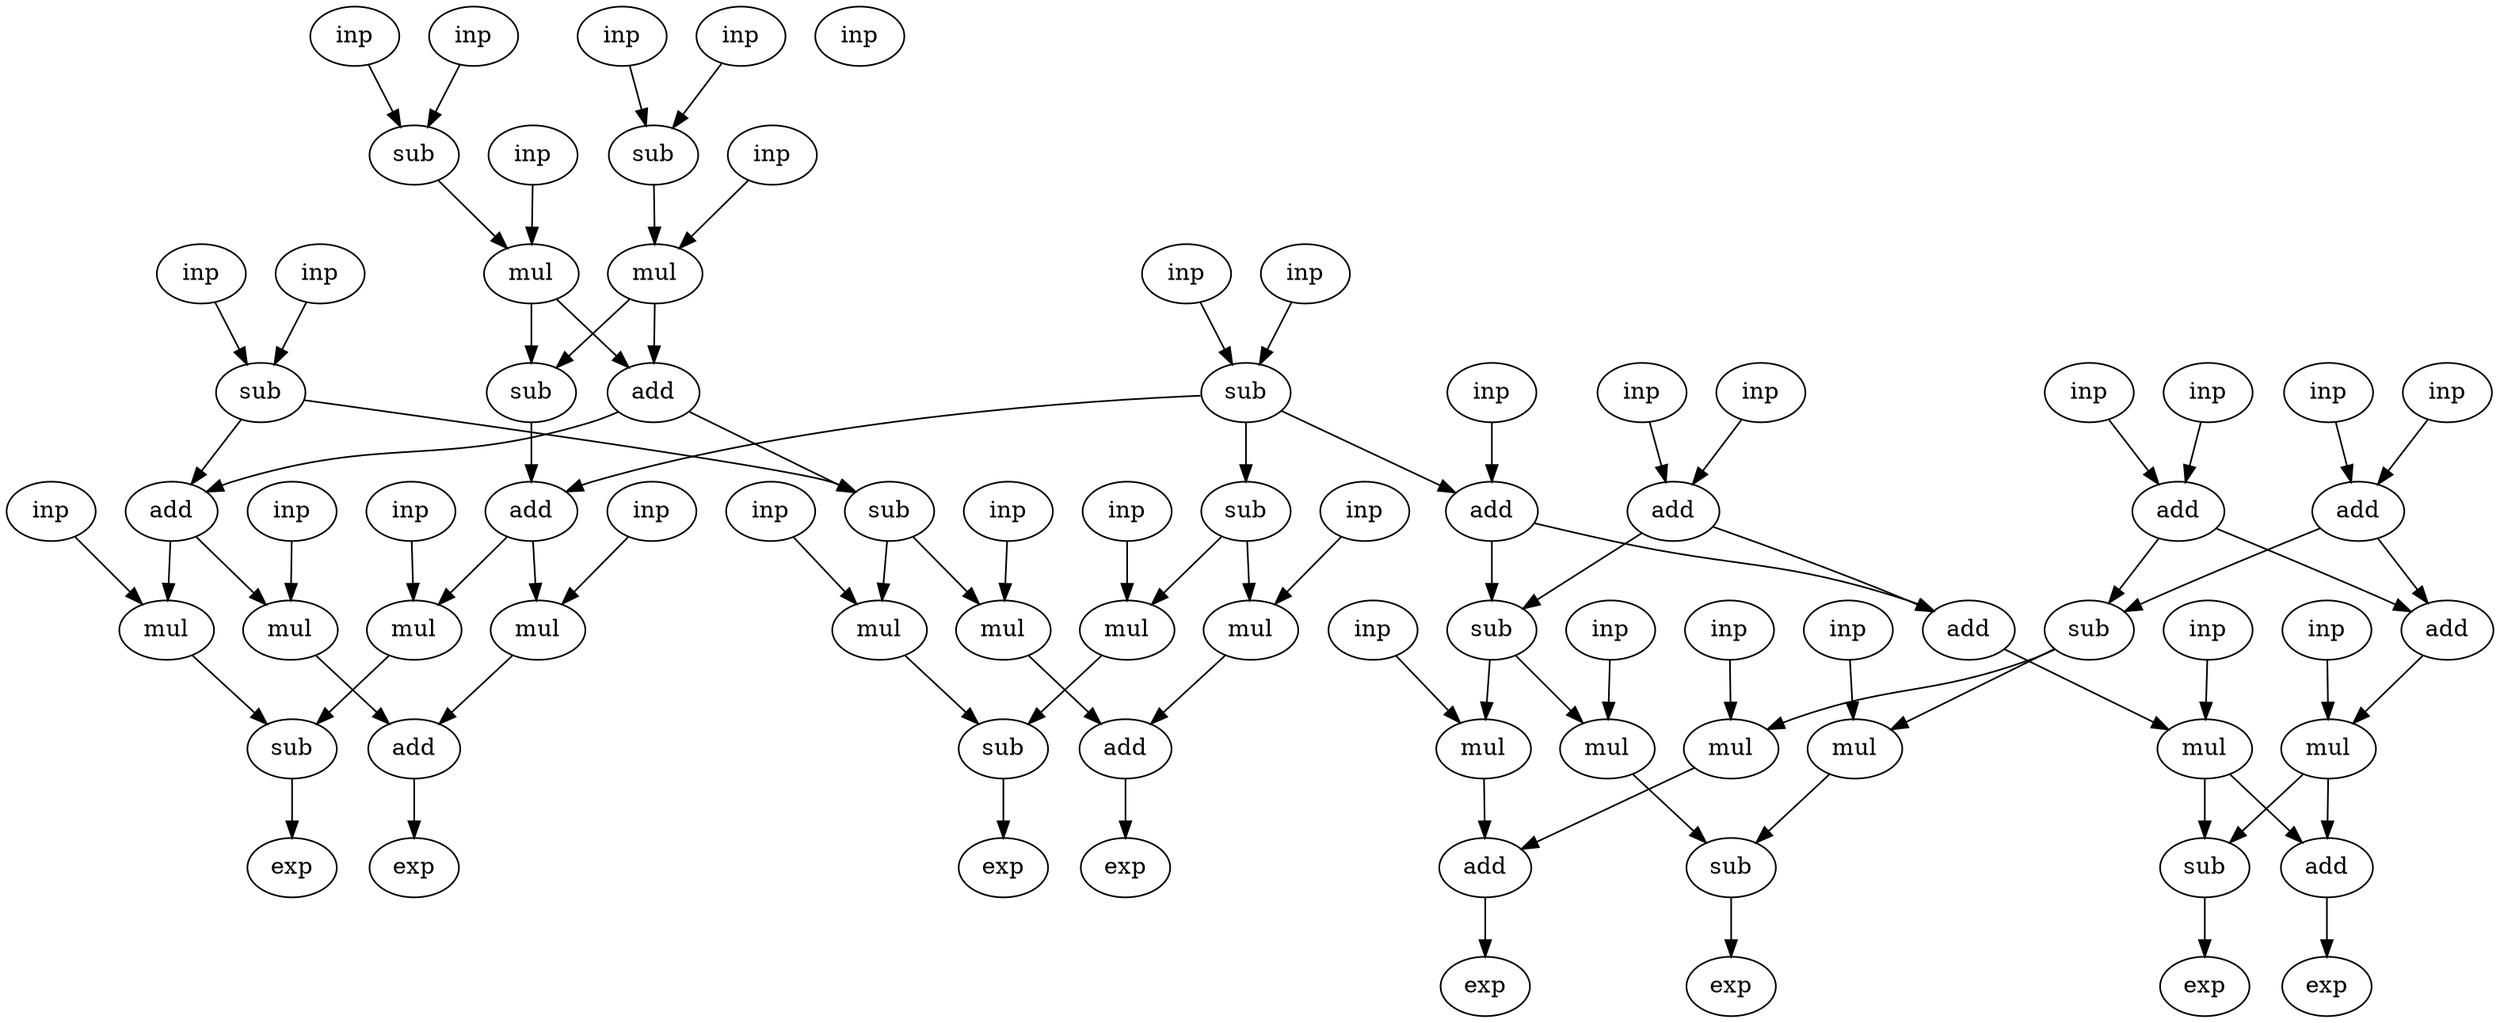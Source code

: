 digraph cosine2 {
    node [fontcolor=black,style=empty];
    1 [label = inp];
    2 [label = inp];
    3 [label = sub];
    4 [label = inp];
    5 [label = inp];
    6 [label = sub];
    7 [label = inp];
    8 [label = inp];
    9 [label = sub];
    10 [label = inp];
    11 [label = inp];
    12 [label = sub];
    13 [label = inp];
    14 [label = inp];
    15 [label = add];
    16 [label = inp];
    17 [label = inp];
    18 [label = add];
    19 [label = inp];
    20 [label = inp];
    21 [label = add];
    22 [label = inp];
    23 [label = inp];
    24 [label = add];
    25 [label = inp];
    26 [label = mul];
    27 [label = inp];
    28 [label = mul];
    29 [label = add];
    30 [label = sub];
    31 [label = add];
    32 [label = sub];
    33 [label = sub];
    34 [label = add];
    35 [label = inp];
    36 [label = mul];
    37 [label = inp];
    38 [label = mul];
    39 [label = inp];
    40 [label = mul];
    41 [label = inp];
    42 [label = mul];
    43 [label = inp];
    44 [label = mul];
    45 [label = inp];
    46 [label = mul];
    47 [label = inp];
    48 [label = mul];
    49 [label = inp];
    50 [label = mul];
    51 [label = sub];
    52 [label = sub];
    53 [label = add];
    54 [label = add];
    55 [label = sub];
    56 [label = sub];
    57 [label = add];
    58 [label = add];
    59 [label = inp];
    60 [label = mul];
    61 [label = inp];
    62 [label = mul];
    63 [label = inp];
    64 [label = mul];
    65 [label = inp];
    66 [label = mul];
    67 [label = inp];
    68 [label = mul];
    69 [label = inp];
    70 [label = mul];
    71 [label = add];
    72 [label = sub];
    73 [label = sub];
    74 [label = add];
    75 [label = exp];
    76 [label = exp];
    77 [label = exp];
    78 [label = exp];
    79 [label = exp];
    80 [label = exp];
    81 [label = exp];
    82 [label = exp];
    1 -> 3 [name=1];
    2 -> 3 [name=2];
    3 -> 31 [name=3];
    3 -> 32 [name=4]; 
    4 -> 6 [name=5];
    5 -> 6 [name=6];
    6 -> 26 [name=7];
    7 -> 9 [name=8];
    8 -> 9 [name=9];
    9 -> 28 [name=10];
    10 -> 12 [name=11];
    11 -> 12 [name=12];
    12 -> 34 [name=13];
    12 -> 33 [name=14];
    12 -> 15 [name=15];
    14 -> 15 [name=16];
    15 -> 55 [name=17];
    15 -> 58 [name=18];
    16 -> 18 [name=19];
    17 -> 18 [name=20];
    18 -> 57 [name=21];
    18 -> 56 [name=22];
    19 -> 21 [name=23];
    20 -> 21 [name=24];
    21 -> 57 [name=25];
    21 -> 56 [name=26];
    22 -> 24 [name=27];
    23 -> 24 [name=28];
    24 -> 55 [name=29];
    24 -> 58 [name=30];
    25 -> 26 [name=31];
    26 -> 30 [name=32];
    26 -> 29 [name=33];
    27 -> 28 [name=34];
    28 -> 30 [name=35];
    28 -> 29 [name=36];
    29 -> 31 [name=37];
    29 -> 32 [name=38];
    30 -> 34 [name=39];
    31 -> 36 [name=40];
    31 -> 38 [name=41];
    32 -> 40 [name=42];
    32 -> 42 [name=43];
    33 -> 44 [name=44];
    33 -> 46 [name=45];
    34 -> 48 [name=46];
    34 -> 50 [name=47];
    35 -> 36 [name=48];
    36 -> 51 [name=49];
    37 -> 38 [name=50];
    38 -> 54 [name=51];
    39 -> 40 [name=52];
    40 -> 52 [name=53];
    41 -> 42 [name=54];
    42 -> 53 [name=55];
    43 -> 44 [name=56];
    44 -> 52 [name=57];
    45 -> 46 [name=58];
    46 -> 53 [name=59];
    47 -> 48 [name=60];
    48 -> 51 [name=61];
    49 -> 50 [name=62];
    50 -> 54 [name=63];
    51 -> 75 [name=64];
    52 -> 76 [name=65];
    53 -> 77 [name=66];
    54 -> 78 [name=67];
    55 -> 60 [name=68];
    55 -> 62 [name=69];
    56 -> 66 [name=70];
    56 -> 64 [name=71];
    57 -> 68 [name=72];
    58 -> 70 [name=73];
    59 -> 60 [name=74];
    60 -> 71 [name=75];
    61 -> 62 [name=76];
    62 -> 72 [name=77];
    63 -> 64 [name=78];
    64 -> 71 [name=79];
    65 -> 66 [name=80];
    66 -> 72 [name=81];
    67 -> 68 [name=82];
    68 -> 73 [name=83];
    68 -> 74 [name=84];
    69 -> 70 [name=85];
    70 -> 73 [name=86];
    70 -> 74 [name=87];
    71 -> 79 [name=88];
    72 -> 80 [name=89];
    73 -> 81 [name=90];
    74 -> 82 [name=91];
}